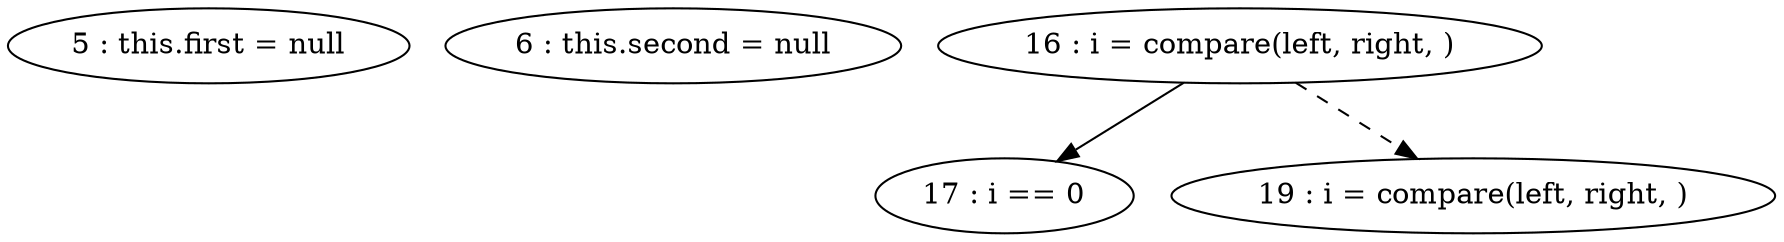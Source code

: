digraph G {
"5 : this.first = null"
"6 : this.second = null"
"16 : i = compare(left, right, )"
"16 : i = compare(left, right, )" -> "17 : i == 0"
"16 : i = compare(left, right, )" -> "19 : i = compare(left, right, )" [style=dashed]
"17 : i == 0"
"19 : i = compare(left, right, )"
}